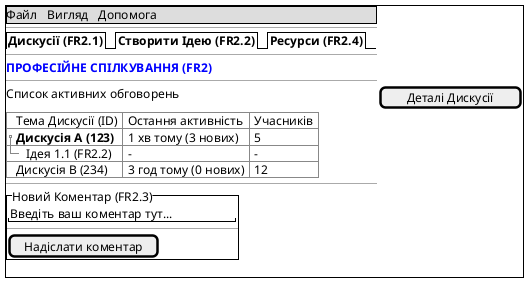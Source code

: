 @startuml 
salt
{+
    {* Файл | Вигляд | Допомога }
    --
    {/ <b><color:black>Дискусії (FR2.1)</color> | <b>Створити Ідею (FR2.2) | <b>Ресурси (FR2.4) }
    --
    <color:blue><b>ПРОФЕСІЙНЕ СПІЛКУВАННЯ (FR2)</b></color>
    --
    |Список активних обговорень | [ Деталі Дискусії ]
    {T#
    +Тема Дискусії (ID)        | Остання активність     | Учасників
    + <color:black><b>Дискусія А (123)</b></color> | 1 хв тому (3 нових) | 5
    ++ Ідея 1.1 (FR2.2)       | -                      | -
    + Дискусія В (234)        | 3 год тому (0 нових) | 12
    }
    --
    {^"Новий Коментар (FR2.3)"
        "Введіть ваш коментар тут... "
        --
        [Надіслати коментар]
    }
}
@enduml
